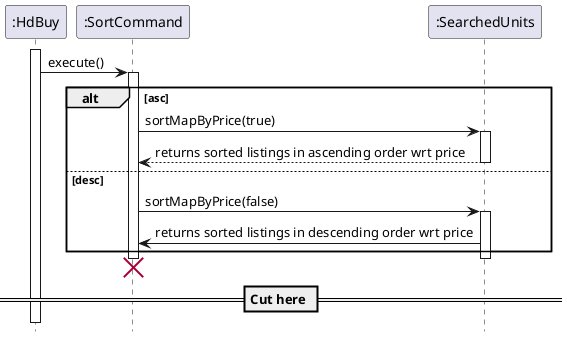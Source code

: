 @startuml
'https://plantuml.com/sequence-diagram
hide footbox
activate ":HdBuy"
":HdBuy" -> ":SortCommand": execute()
activate ":SortCommand"
        alt asc
            ":SortCommand" -> ":SearchedUnits": sortMapByPrice(true)
            activate ":SearchedUnits"
            ":SortCommand" <-- ":SearchedUnits": returns sorted listings in ascending order wrt price
            deactivate ":SearchedUnits"
        else desc
            ":SortCommand" -> ":SearchedUnits": sortMapByPrice(false)
            activate ":SearchedUnits"
            ":SortCommand" <- ":SearchedUnits" : returns sorted listings in descending order wrt price
        end
        deactivate ":SearchedUnits"
        destroy ":SortCommand"
        == Cut here ==
@enduml